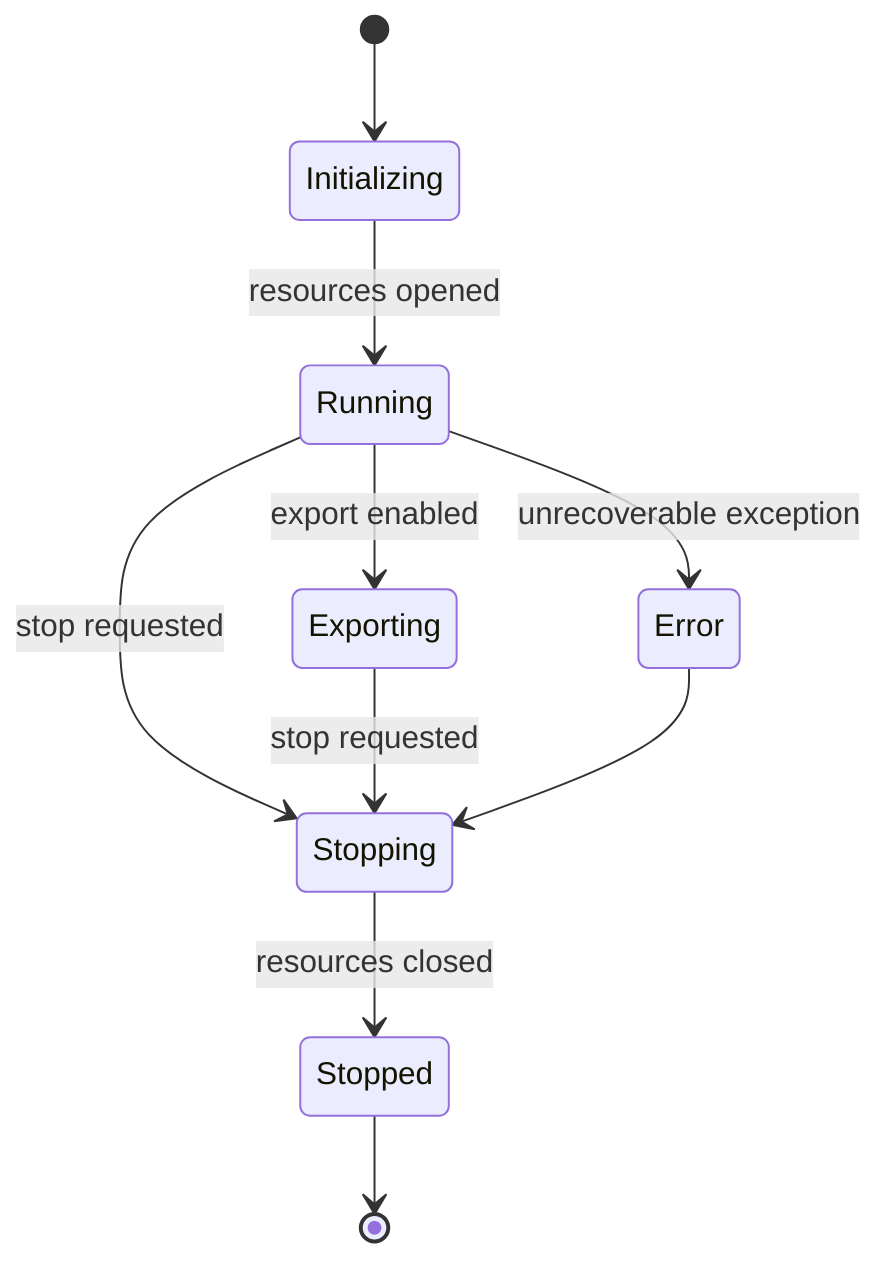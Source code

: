 stateDiagram-v2
    [*] --> Initializing
    Initializing --> Running : resources opened
    Running --> Exporting : export enabled
    Running --> Stopping : stop requested
    Exporting --> Stopping : stop requested
    Running --> Error : unrecoverable exception
    Error --> Stopping
    Stopping --> Stopped : resources closed
    Stopped --> [*]